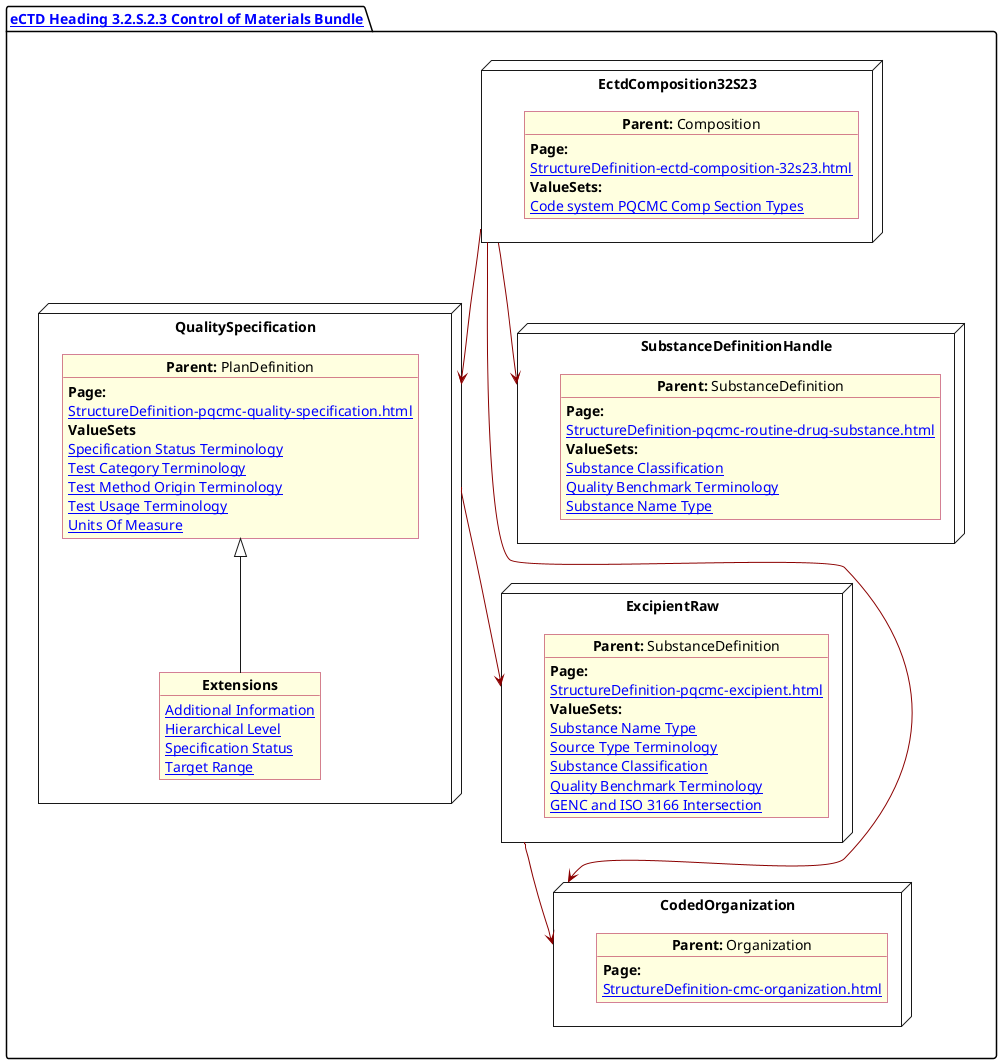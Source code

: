 @startuml SubstanceControlMat
allowmixing
'Mixed model of use case and object
skinparam svgDimensionStyle false
skinparam ObjectBackgroundColor LightYellow
skinparam ObjectBorderColor #A80036
skinparam activityDiamondBorderColor #A80036
skinparam activityDiamondBackgroundColor lawnGreen
skinparam ClassBorderThickness 4

package "[[StructureDefinition-cmc-ectd-document-32s23.html eCTD Heading 3.2.S.2.3 Control of Materials Bundle]]" as NODES {

    node "QualitySpecification" as N2 {

        object "**Parent:** PlanDefinition" as obj2 {
            **Page:**
            [[StructureDefinition-pqcmc-quality-specification.html]]
            **ValueSets**
            [[ValueSet-pqcmc-specification-status-terminology.html Specification Status Terminology]]
            [[ValueSet-pqcmc-test-category-terminology.html Test Category Terminology]]
            [[ValueSet-pqcmc-test-method-origin-terminology.html Test Method Origin Terminology]]
            [[ValueSet-pqcmc-test-usage-terminology.html Test Usage Terminology]]
            [[ValueSet-pqcmc-units-of-measure.html Units Of Measure]]
        }
        object "**Extensions**" as objQSEx {
            [[StructureDefinition-pq-additional-info-extension.html Additional Information]]
            [[StructureDefinition-pq-hierarchical-level-extension.html Hierarchical Level]]
            [[StructureDefinition-pq-specification-status-extension.html Specification Status]]
            [[StructureDefinition-pq-target-range.html Target Range]]
        }
        obj2 <|-- objQSEx
    }
    node "EctdComposition32S23" as N1 {

        object "**Parent:** Composition" as obj1 {
            **Page:**
            [[StructureDefinition-ectd-composition-32s23.html]]
            **ValueSets:**
            [[ValueSet-cmc-comp-section-types-vs.html Code system PQCMC Comp Section Types]]
        }
    }

    node "ExcipientRaw" as N21 {

        object "**Parent:** SubstanceDefinition" as obj22 {
            **Page:**
            [[StructureDefinition-pqcmc-excipient.html]]
            **ValueSets:**
            [[ValueSet-pqcmc-substance-name-type.html Substance Name Type]]
            [[ValueSet-pqcmc-source-type-terminology.html Source Type Terminology]]
            [[ValueSet-substance-classification.html Substance Classification]]
            [[ValueSet-pqcmc-quality-benchmark-terminology.html Quality Benchmark Terminology]]
            [[ValueSet-pqcmc-genc-and-iso-intersect.html GENC and ISO 3166 Intersection]]
        }
    }
    node "CodedOrganization" as NSO {

        object "**Parent:** Organization" as objAu {
            **Page:**
            [[StructureDefinition-cmc-organization.html]]
     
        }
    }

    node "SubstanceDefinitionHandle" as NN {

        object "**Parent:** SubstanceDefinition" as obj3 {
            **Page:**
            [[StructureDefinition-pqcmc-routine-drug-substance.html]]
            **ValueSets:**
            [[ValueSet-substance-classification.html Substance Classification]]
            [[ValueSet-pqcmc-quality-benchmark-terminology.html Quality Benchmark Terminology]]
            [[ValueSet-pqcmc-substance-name-type.html Substance Name Type]]
        }
    }

    N1 -[#darkred]--> N2
    N2 -[#darkred]-> N21
    N1 -[#darkred]--> NSO
    N1 -[#darkred]--> NN
    N21 -[#darkred]-> NSO
}
@enduml
